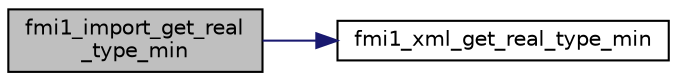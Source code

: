 digraph "fmi1_import_get_real_type_min"
{
  edge [fontname="Helvetica",fontsize="10",labelfontname="Helvetica",labelfontsize="10"];
  node [fontname="Helvetica",fontsize="10",shape=record];
  rankdir="LR";
  Node32 [label="fmi1_import_get_real\l_type_min",height=0.2,width=0.4,color="black", fillcolor="grey75", style="filled", fontcolor="black"];
  Node32 -> Node33 [color="midnightblue",fontsize="10",style="solid",fontname="Helvetica"];
  Node33 [label="fmi1_xml_get_real_type_min",height=0.2,width=0.4,color="black", fillcolor="white", style="filled",URL="$d9/d5e/group__fmi1__xml__types.html#gaf4c217183becb670b3c2092c35a6586b"];
}
